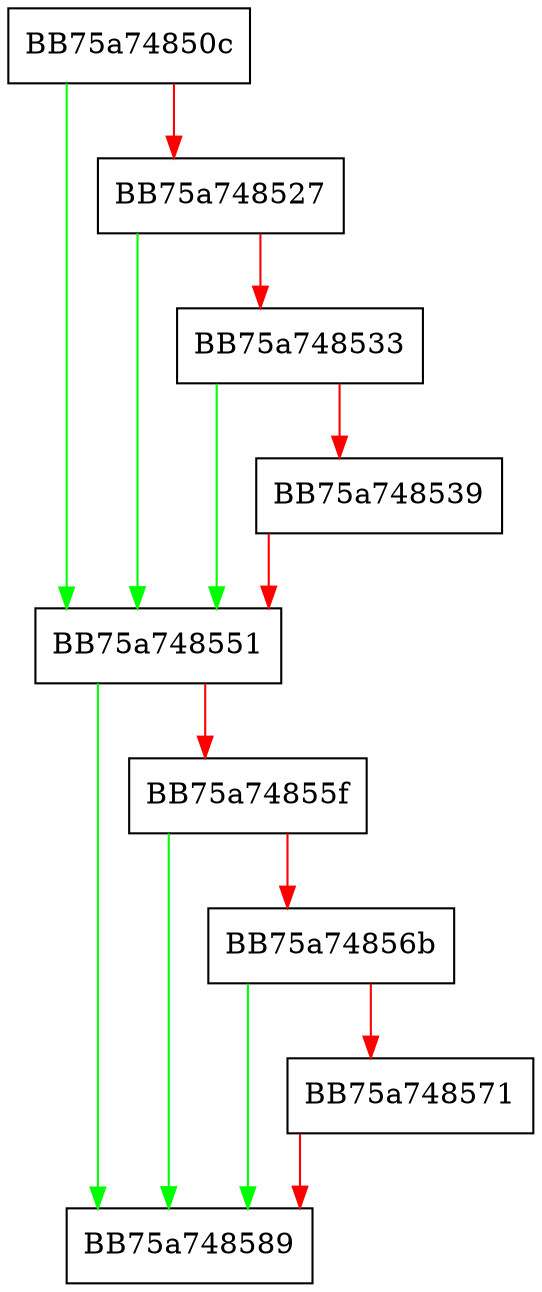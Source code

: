 digraph RemoveAllBmPersistedData {
  node [shape="box"];
  graph [splines=ortho];
  BB75a74850c -> BB75a748551 [color="green"];
  BB75a74850c -> BB75a748527 [color="red"];
  BB75a748527 -> BB75a748551 [color="green"];
  BB75a748527 -> BB75a748533 [color="red"];
  BB75a748533 -> BB75a748551 [color="green"];
  BB75a748533 -> BB75a748539 [color="red"];
  BB75a748539 -> BB75a748551 [color="red"];
  BB75a748551 -> BB75a748589 [color="green"];
  BB75a748551 -> BB75a74855f [color="red"];
  BB75a74855f -> BB75a748589 [color="green"];
  BB75a74855f -> BB75a74856b [color="red"];
  BB75a74856b -> BB75a748589 [color="green"];
  BB75a74856b -> BB75a748571 [color="red"];
  BB75a748571 -> BB75a748589 [color="red"];
}